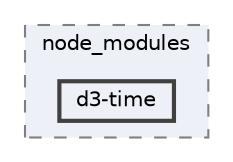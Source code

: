 digraph "C:/Users/arisc/OneDrive/Documents/GitHub/FINAL/EcoEats-Project/node_modules/d3-time"
{
 // LATEX_PDF_SIZE
  bgcolor="transparent";
  edge [fontname=Helvetica,fontsize=10,labelfontname=Helvetica,labelfontsize=10];
  node [fontname=Helvetica,fontsize=10,shape=box,height=0.2,width=0.4];
  compound=true
  subgraph clusterdir_5091f2b68170d33f954320199e2fed0a {
    graph [ bgcolor="#edf0f7", pencolor="grey50", label="node_modules", fontname=Helvetica,fontsize=10 style="filled,dashed", URL="dir_5091f2b68170d33f954320199e2fed0a.html",tooltip=""]
  dir_41b98d0191c9b267986a2ff9273dc8d1 [label="d3-time", fillcolor="#edf0f7", color="grey25", style="filled,bold", URL="dir_41b98d0191c9b267986a2ff9273dc8d1.html",tooltip=""];
  }
}

